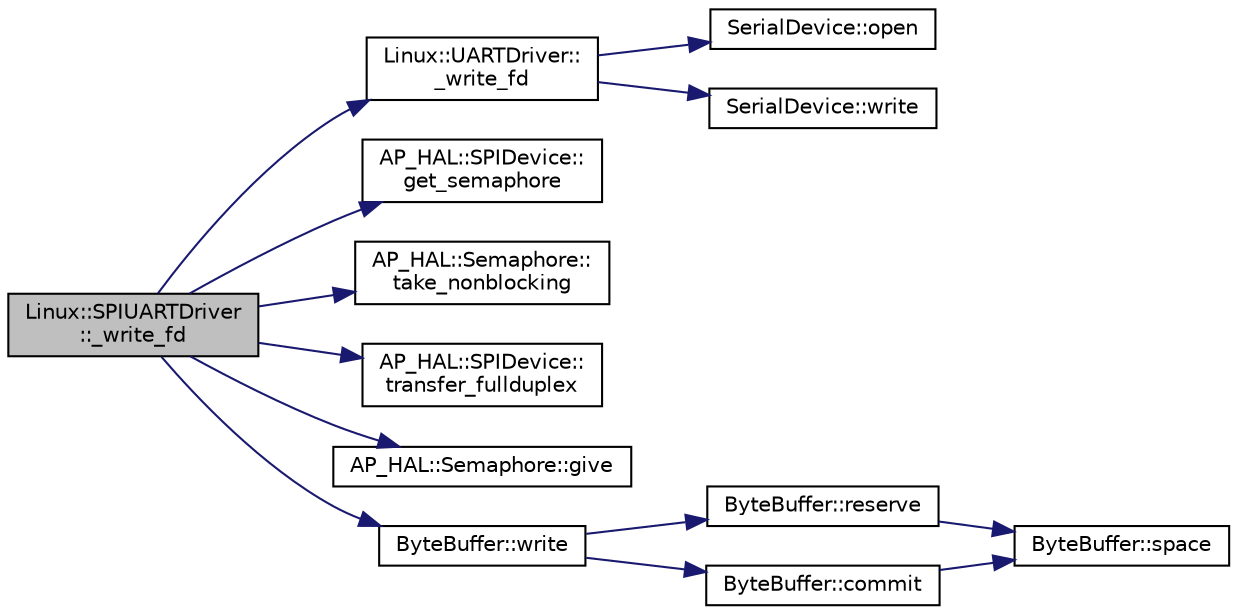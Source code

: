 digraph "Linux::SPIUARTDriver::_write_fd"
{
 // INTERACTIVE_SVG=YES
  edge [fontname="Helvetica",fontsize="10",labelfontname="Helvetica",labelfontsize="10"];
  node [fontname="Helvetica",fontsize="10",shape=record];
  rankdir="LR";
  Node1 [label="Linux::SPIUARTDriver\l::_write_fd",height=0.2,width=0.4,color="black", fillcolor="grey75", style="filled", fontcolor="black"];
  Node1 -> Node2 [color="midnightblue",fontsize="10",style="solid",fontname="Helvetica"];
  Node2 [label="Linux::UARTDriver::\l_write_fd",height=0.2,width=0.4,color="black", fillcolor="white", style="filled",URL="$classLinux_1_1UARTDriver.html#a6c5b8c25e9154e44794622411eda0bd4"];
  Node2 -> Node3 [color="midnightblue",fontsize="10",style="solid",fontname="Helvetica"];
  Node3 [label="SerialDevice::open",height=0.2,width=0.4,color="black", fillcolor="white", style="filled",URL="$classSerialDevice.html#aaad60303d5def2e5abf4b9988e74ff2d"];
  Node2 -> Node4 [color="midnightblue",fontsize="10",style="solid",fontname="Helvetica"];
  Node4 [label="SerialDevice::write",height=0.2,width=0.4,color="black", fillcolor="white", style="filled",URL="$classSerialDevice.html#a93c12dd5e93213bb98b83924a07ed040"];
  Node1 -> Node5 [color="midnightblue",fontsize="10",style="solid",fontname="Helvetica"];
  Node5 [label="AP_HAL::SPIDevice::\lget_semaphore",height=0.2,width=0.4,color="black", fillcolor="white", style="filled",URL="$classAP__HAL_1_1SPIDevice.html#af41e5987b93020cd1c50f8e0954e3d7f"];
  Node1 -> Node6 [color="midnightblue",fontsize="10",style="solid",fontname="Helvetica"];
  Node6 [label="AP_HAL::Semaphore::\ltake_nonblocking",height=0.2,width=0.4,color="black", fillcolor="white", style="filled",URL="$classAP__HAL_1_1Semaphore.html#a266e91db5eecb64d8b934d09f5e972cf"];
  Node1 -> Node7 [color="midnightblue",fontsize="10",style="solid",fontname="Helvetica"];
  Node7 [label="AP_HAL::SPIDevice::\ltransfer_fullduplex",height=0.2,width=0.4,color="black", fillcolor="white", style="filled",URL="$classAP__HAL_1_1SPIDevice.html#ac093b74afecf0a34642eb0a7145bc094"];
  Node1 -> Node8 [color="midnightblue",fontsize="10",style="solid",fontname="Helvetica"];
  Node8 [label="AP_HAL::Semaphore::give",height=0.2,width=0.4,color="black", fillcolor="white", style="filled",URL="$classAP__HAL_1_1Semaphore.html#afcdbf03d5bea9d83037acc93bfaea7ce"];
  Node1 -> Node9 [color="midnightblue",fontsize="10",style="solid",fontname="Helvetica"];
  Node9 [label="ByteBuffer::write",height=0.2,width=0.4,color="black", fillcolor="white", style="filled",URL="$classByteBuffer.html#ac57883bb2bce8263d26221a250f452dc"];
  Node9 -> Node10 [color="midnightblue",fontsize="10",style="solid",fontname="Helvetica"];
  Node10 [label="ByteBuffer::reserve",height=0.2,width=0.4,color="black", fillcolor="white", style="filled",URL="$classByteBuffer.html#ad5f9e7af638987efeadb7b4bb9c0ae28"];
  Node10 -> Node11 [color="midnightblue",fontsize="10",style="solid",fontname="Helvetica"];
  Node11 [label="ByteBuffer::space",height=0.2,width=0.4,color="black", fillcolor="white", style="filled",URL="$classByteBuffer.html#a3b74f00bbdcb833f98ed59facfa41478"];
  Node9 -> Node12 [color="midnightblue",fontsize="10",style="solid",fontname="Helvetica"];
  Node12 [label="ByteBuffer::commit",height=0.2,width=0.4,color="black", fillcolor="white", style="filled",URL="$classByteBuffer.html#a866914509694b8f71af1280ad2eba222"];
  Node12 -> Node11 [color="midnightblue",fontsize="10",style="solid",fontname="Helvetica"];
}
